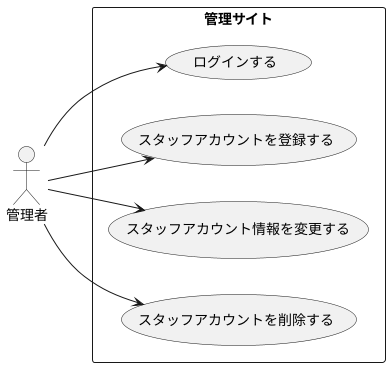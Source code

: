 @startuml　Usecase

left to right direction

actor 管理者

rectangle 管理サイト {
    管理者 --> (ログインする)
    管理者 --> (スタッフアカウントを登録する)
    管理者 --> (スタッフアカウント情報を変更する)
    管理者 --> (スタッフアカウントを削除する)
}

@enduml

